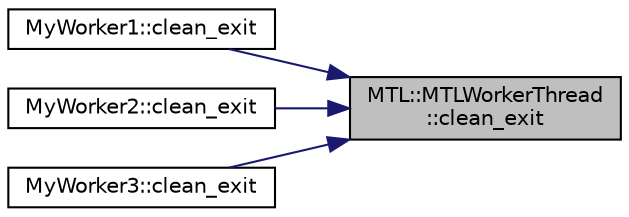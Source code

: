 digraph "MTL::MTLWorkerThread::clean_exit"
{
 // LATEX_PDF_SIZE
  edge [fontname="Helvetica",fontsize="10",labelfontname="Helvetica",labelfontsize="10"];
  node [fontname="Helvetica",fontsize="10",shape=record];
  rankdir="RL";
  Node1 [label="MTL::MTLWorkerThread\l::clean_exit",height=0.2,width=0.4,color="black", fillcolor="grey75", style="filled", fontcolor="black",tooltip="A clean Exit of the Thread."];
  Node1 -> Node2 [dir="back",color="midnightblue",fontsize="10",style="solid",fontname="Helvetica"];
  Node2 [label="MyWorker1::clean_exit",height=0.2,width=0.4,color="black", fillcolor="white", style="filled",URL="$d0/d0c/classMyWorker1.html#a74b6b2d8601007ac00896a7e34309306",tooltip="A clean Exit of the Thread."];
  Node1 -> Node3 [dir="back",color="midnightblue",fontsize="10",style="solid",fontname="Helvetica"];
  Node3 [label="MyWorker2::clean_exit",height=0.2,width=0.4,color="black", fillcolor="white", style="filled",URL="$dd/da2/classMyWorker2.html#adac093b1d768db4f85d43ac98bbba32f",tooltip="A clean Exit of the Thread."];
  Node1 -> Node4 [dir="back",color="midnightblue",fontsize="10",style="solid",fontname="Helvetica"];
  Node4 [label="MyWorker3::clean_exit",height=0.2,width=0.4,color="black", fillcolor="white", style="filled",URL="$d2/d9f/classMyWorker3.html#adc69df20c89e7f1e5f2b68d4868a8936",tooltip="A clean Exit of the Thread."];
}
